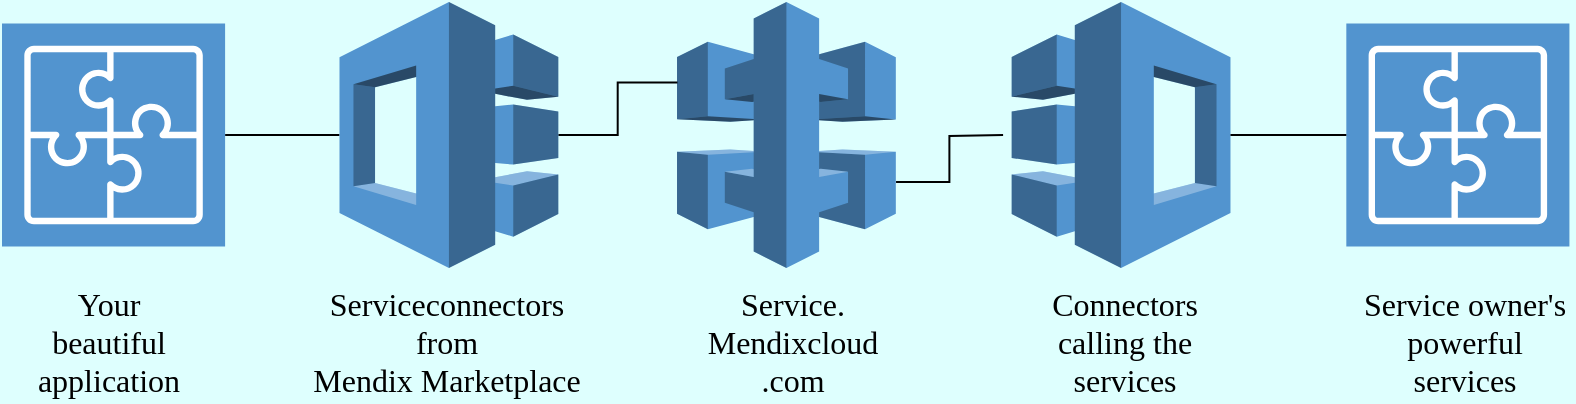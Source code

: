 <mxfile version="16.6.5" type="github" pages="2">
  <diagram id="ZS9Ql_qUTmouipCu4HIz" name="Page-1">
    <mxGraphModel dx="1426" dy="1870" grid="0" gridSize="10" guides="1" tooltips="1" connect="1" arrows="1" fold="1" page="0" pageScale="1" pageWidth="827" pageHeight="1169" background="#DEFFFE" math="0" shadow="0">
      <root>
        <mxCell id="0" />
        <mxCell id="1" parent="0" />
        <mxCell id="CJbhmUf80NbfsYxuKLO2-11" value="" style="group" parent="1" vertex="1" connectable="0">
          <mxGeometry x="21" y="12" width="783.71" height="133" as="geometry" />
        </mxCell>
        <mxCell id="CJbhmUf80NbfsYxuKLO2-10" style="edgeStyle=orthogonalEdgeStyle;rounded=0;orthogonalLoop=1;jettySize=auto;html=1;exitX=1;exitY=0.5;exitDx=0;exitDy=0;exitPerimeter=0;endArrow=none;endFill=0;" parent="CJbhmUf80NbfsYxuKLO2-11" source="CJbhmUf80NbfsYxuKLO2-1" target="CJbhmUf80NbfsYxuKLO2-4" edge="1">
          <mxGeometry relative="1" as="geometry">
            <mxPoint x="169" y="66" as="targetPoint" />
          </mxGeometry>
        </mxCell>
        <mxCell id="CJbhmUf80NbfsYxuKLO2-1" value="" style="sketch=0;points=[[0,0,0],[0.25,0,0],[0.5,0,0],[0.75,0,0],[1,0,0],[0,1,0],[0.25,1,0],[0.5,1,0],[0.75,1,0],[1,1,0],[0,0.25,0],[0,0.5,0],[0,0.75,0],[1,0.25,0],[1,0.5,0],[1,0.75,0]];outlineConnect=0;fontColor=#232F3E;gradientColor=#5294CF;gradientDirection=north;fillColor=#5294CF;strokeColor=#ffffff;dashed=0;verticalLabelPosition=bottom;verticalAlign=top;align=center;html=1;fontSize=12;fontStyle=0;aspect=fixed;shape=mxgraph.aws4.resourceIcon;resIcon=mxgraph.aws4.application_integration;" parent="CJbhmUf80NbfsYxuKLO2-11" vertex="1">
          <mxGeometry y="10.726" width="111.548" height="111.548" as="geometry" />
        </mxCell>
        <mxCell id="CJbhmUf80NbfsYxuKLO2-8" style="edgeStyle=orthogonalEdgeStyle;rounded=0;orthogonalLoop=1;jettySize=auto;html=1;endArrow=none;endFill=0;exitX=1.001;exitY=0.677;exitDx=0;exitDy=0;exitPerimeter=0;" parent="CJbhmUf80NbfsYxuKLO2-11" source="CJbhmUf80NbfsYxuKLO2-2" edge="1">
          <mxGeometry relative="1" as="geometry">
            <mxPoint x="500.545" y="66.5" as="targetPoint" />
          </mxGeometry>
        </mxCell>
        <mxCell id="CJbhmUf80NbfsYxuKLO2-2" value="" style="outlineConnect=0;dashed=0;verticalLabelPosition=bottom;verticalAlign=top;align=center;html=1;shape=mxgraph.aws3.api_gateway;fillColor=#5294CF;gradientColor=none;" parent="CJbhmUf80NbfsYxuKLO2-11" vertex="1">
          <mxGeometry x="337.51" width="109.405" height="133" as="geometry" />
        </mxCell>
        <mxCell id="CJbhmUf80NbfsYxuKLO2-3" value="" style="outlineConnect=0;dashed=0;verticalLabelPosition=bottom;verticalAlign=top;align=center;html=1;shape=mxgraph.aws3.application_discovery_service;fillColor=#5294CF;gradientColor=none;" parent="CJbhmUf80NbfsYxuKLO2-11" vertex="1">
          <mxGeometry x="504.835" width="109.405" height="133" as="geometry" />
        </mxCell>
        <mxCell id="CJbhmUf80NbfsYxuKLO2-7" style="edgeStyle=orthogonalEdgeStyle;rounded=0;orthogonalLoop=1;jettySize=auto;html=1;endArrow=none;endFill=0;entryX=0.002;entryY=0.303;entryDx=0;entryDy=0;entryPerimeter=0;" parent="CJbhmUf80NbfsYxuKLO2-11" source="CJbhmUf80NbfsYxuKLO2-4" target="CJbhmUf80NbfsYxuKLO2-2" edge="1">
          <mxGeometry relative="1" as="geometry" />
        </mxCell>
        <mxCell id="CJbhmUf80NbfsYxuKLO2-4" value="" style="outlineConnect=0;dashed=0;verticalLabelPosition=bottom;verticalAlign=top;align=center;html=1;shape=mxgraph.aws3.application_discovery_service;fillColor=#5294CF;gradientColor=none;flipH=1;" parent="CJbhmUf80NbfsYxuKLO2-11" vertex="1">
          <mxGeometry x="168.755" width="109.405" height="133" as="geometry" />
        </mxCell>
        <mxCell id="CJbhmUf80NbfsYxuKLO2-6" value="" style="sketch=0;points=[[0,0,0],[0.25,0,0],[0.5,0,0],[0.75,0,0],[1,0,0],[0,1,0],[0.25,1,0],[0.5,1,0],[0.75,1,0],[1,1,0],[0,0.25,0],[0,0.5,0],[0,0.75,0],[1,0.25,0],[1,0.5,0],[1,0.75,0]];outlineConnect=0;fontColor=#232F3E;gradientColor=#5294CF;gradientDirection=north;fillColor=#5294CF;strokeColor=#ffffff;dashed=0;verticalLabelPosition=bottom;verticalAlign=top;align=center;html=1;fontSize=12;fontStyle=0;aspect=fixed;shape=mxgraph.aws4.resourceIcon;resIcon=mxgraph.aws4.application_integration;" parent="CJbhmUf80NbfsYxuKLO2-11" vertex="1">
          <mxGeometry x="672.16" y="10.726" width="111.548" height="111.548" as="geometry" />
        </mxCell>
        <mxCell id="CJbhmUf80NbfsYxuKLO2-9" style="edgeStyle=orthogonalEdgeStyle;rounded=0;orthogonalLoop=1;jettySize=auto;html=1;entryX=0;entryY=0.5;entryDx=0;entryDy=0;entryPerimeter=0;endArrow=none;endFill=0;" parent="CJbhmUf80NbfsYxuKLO2-11" source="CJbhmUf80NbfsYxuKLO2-3" target="CJbhmUf80NbfsYxuKLO2-6" edge="1">
          <mxGeometry relative="1" as="geometry" />
        </mxCell>
        <mxCell id="CJbhmUf80NbfsYxuKLO2-12" value="&lt;div style=&quot;font-size: 16px;&quot;&gt;Your&lt;br style=&quot;font-size: 16px;&quot;&gt;beautiful&lt;br style=&quot;font-size: 16px;&quot;&gt;application&lt;/div&gt;" style="text;html=1;align=center;verticalAlign=middle;resizable=0;points=[];autosize=1;strokeColor=none;fillColor=none;fontFamily=Times New Roman;fontSize=16;" parent="1" vertex="1">
          <mxGeometry x="33" y="151" width="81" height="61" as="geometry" />
        </mxCell>
        <mxCell id="CJbhmUf80NbfsYxuKLO2-13" value="Serviceconnectors&lt;br style=&quot;font-size: 16px;&quot;&gt;from &lt;br style=&quot;font-size: 16px;&quot;&gt;Mendix Marketplace" style="text;html=1;align=center;verticalAlign=middle;resizable=0;points=[];autosize=1;strokeColor=none;fillColor=none;fontFamily=Times New Roman;fontSize=16;" parent="1" vertex="1">
          <mxGeometry x="171" y="151" width="144" height="61" as="geometry" />
        </mxCell>
        <mxCell id="CJbhmUf80NbfsYxuKLO2-14" value="Service.&lt;br style=&quot;font-size: 16px;&quot;&gt;&lt;div style=&quot;font-size: 16px;&quot;&gt;Mendixcloud&lt;/div&gt;&lt;div style=&quot;font-size: 16px;&quot;&gt;.com&lt;br style=&quot;font-size: 16px;&quot;&gt;&lt;/div&gt;" style="text;html=1;align=center;verticalAlign=middle;resizable=0;points=[];autosize=1;strokeColor=none;fillColor=none;fontFamily=Times New Roman;fontSize=16;" parent="1" vertex="1">
          <mxGeometry x="368.86" y="151" width="95" height="61" as="geometry" />
        </mxCell>
        <mxCell id="CJbhmUf80NbfsYxuKLO2-15" value="Connectors&lt;br style=&quot;font-size: 16px;&quot;&gt;&lt;div style=&quot;font-size: 16px;&quot;&gt;calling the&lt;/div&gt;&lt;div style=&quot;font-size: 16px;&quot;&gt;services&lt;br style=&quot;font-size: 16px;&quot;&gt;&lt;/div&gt;" style="text;html=1;align=center;verticalAlign=middle;resizable=0;points=[];autosize=1;strokeColor=none;fillColor=none;fontFamily=Times New Roman;fontSize=16;" parent="1" vertex="1">
          <mxGeometry x="540" y="151" width="83" height="61" as="geometry" />
        </mxCell>
        <mxCell id="CJbhmUf80NbfsYxuKLO2-16" value="Service owner&#39;s&lt;br style=&quot;font-size: 16px;&quot;&gt;&lt;div style=&quot;font-size: 16px;&quot;&gt;powerful&lt;/div&gt;&lt;div style=&quot;font-size: 16px;&quot;&gt;services&lt;br style=&quot;font-size: 16px;&quot;&gt;&lt;/div&gt;" style="text;html=1;align=center;verticalAlign=middle;resizable=0;points=[];autosize=1;strokeColor=none;fillColor=none;fontFamily=Times New Roman;fontSize=16;" parent="1" vertex="1">
          <mxGeometry x="696" y="151" width="111" height="61" as="geometry" />
        </mxCell>
      </root>
    </mxGraphModel>
  </diagram>
  <diagram id="uV0b-KGjslq9C-tT8Cwu" name="Page-2">
    <mxGraphModel dx="1420" dy="1859" grid="0" gridSize="10" guides="1" tooltips="1" connect="1" arrows="1" fold="1" page="0" pageScale="1" pageWidth="827" pageHeight="1169" math="0" shadow="0">
      <root>
        <mxCell id="b4-QbhP_wS_qYtzKqpna-0" />
        <mxCell id="b4-QbhP_wS_qYtzKqpna-1" parent="b4-QbhP_wS_qYtzKqpna-0" />
      </root>
    </mxGraphModel>
  </diagram>
</mxfile>
